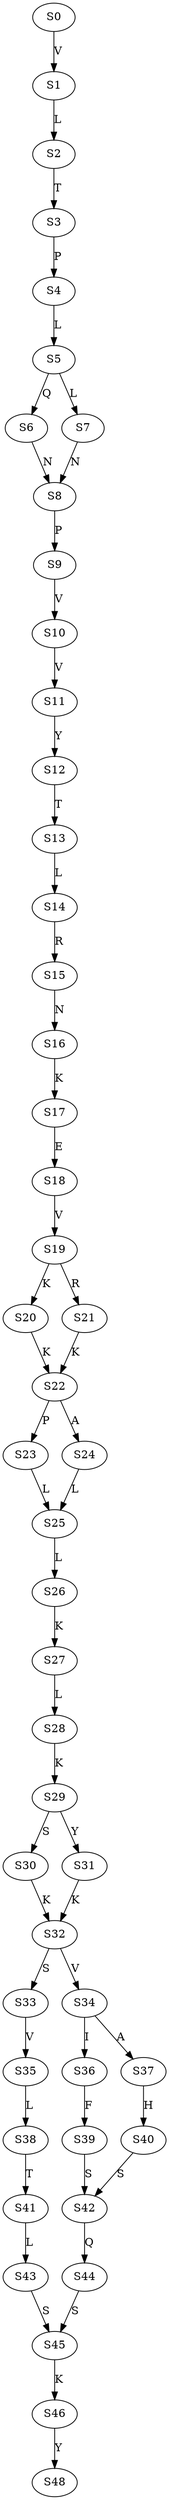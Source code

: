 strict digraph  {
	S0 -> S1 [ label = V ];
	S1 -> S2 [ label = L ];
	S2 -> S3 [ label = T ];
	S3 -> S4 [ label = P ];
	S4 -> S5 [ label = L ];
	S5 -> S6 [ label = Q ];
	S5 -> S7 [ label = L ];
	S6 -> S8 [ label = N ];
	S7 -> S8 [ label = N ];
	S8 -> S9 [ label = P ];
	S9 -> S10 [ label = V ];
	S10 -> S11 [ label = V ];
	S11 -> S12 [ label = Y ];
	S12 -> S13 [ label = T ];
	S13 -> S14 [ label = L ];
	S14 -> S15 [ label = R ];
	S15 -> S16 [ label = N ];
	S16 -> S17 [ label = K ];
	S17 -> S18 [ label = E ];
	S18 -> S19 [ label = V ];
	S19 -> S20 [ label = K ];
	S19 -> S21 [ label = R ];
	S20 -> S22 [ label = K ];
	S21 -> S22 [ label = K ];
	S22 -> S23 [ label = P ];
	S22 -> S24 [ label = A ];
	S23 -> S25 [ label = L ];
	S24 -> S25 [ label = L ];
	S25 -> S26 [ label = L ];
	S26 -> S27 [ label = K ];
	S27 -> S28 [ label = L ];
	S28 -> S29 [ label = K ];
	S29 -> S30 [ label = S ];
	S29 -> S31 [ label = Y ];
	S30 -> S32 [ label = K ];
	S31 -> S32 [ label = K ];
	S32 -> S33 [ label = S ];
	S32 -> S34 [ label = V ];
	S33 -> S35 [ label = V ];
	S34 -> S36 [ label = I ];
	S34 -> S37 [ label = A ];
	S35 -> S38 [ label = L ];
	S36 -> S39 [ label = F ];
	S37 -> S40 [ label = H ];
	S38 -> S41 [ label = T ];
	S39 -> S42 [ label = S ];
	S40 -> S42 [ label = S ];
	S41 -> S43 [ label = L ];
	S42 -> S44 [ label = Q ];
	S43 -> S45 [ label = S ];
	S44 -> S45 [ label = S ];
	S45 -> S46 [ label = K ];
	S46 -> S48 [ label = Y ];
}
